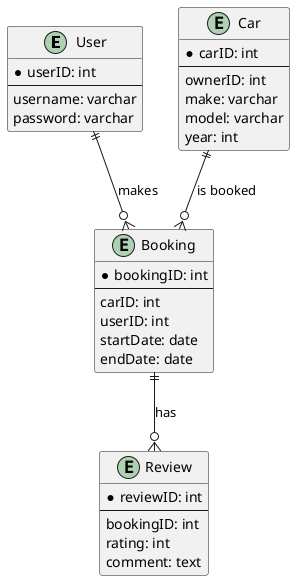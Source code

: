 
```plantuml
@startuml CarSharingApp_ERDiagram

entity "User" {
  *userID: int
  --
  username: varchar
  password: varchar
}

entity "Car" {
  *carID: int
  --
  ownerID: int
  make: varchar
  model: varchar
  year: int
}

entity "Booking" {
  *bookingID: int
  --
  carID: int
  userID: int
  startDate: date
  endDate: date
}

entity "Review" {
  *reviewID: int
  --
  bookingID: int
  rating: int
  comment: text
}

User ||--o{ Booking : "makes"
Car ||--o{ Booking : "is booked"
Booking ||--o{ Review : "has"

@enduml
```

This ER diagram outlines the database schema, showing how Users, Cars, Bookings, and Reviews are related to each other.